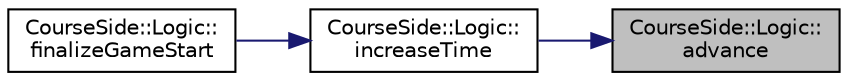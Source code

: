 digraph "CourseSide::Logic::advance"
{
 // LATEX_PDF_SIZE
  edge [fontname="Helvetica",fontsize="10",labelfontname="Helvetica",labelfontsize="10"];
  node [fontname="Helvetica",fontsize="10",shape=record];
  rankdir="RL";
  Node1 [label="CourseSide::Logic::\ladvance",height=0.2,width=0.4,color="black", fillcolor="grey75", style="filled", fontcolor="black",tooltip="advance handles the movement and removal of buses and passengers. Gets called every timeout by increa..."];
  Node1 -> Node2 [dir="back",color="midnightblue",fontsize="10",style="solid",fontname="Helvetica"];
  Node2 [label="CourseSide::Logic::\lincreaseTime",height=0.2,width=0.4,color="black", fillcolor="white", style="filled",URL="$class_course_side_1_1_logic.html#a2c4feec4eb04717a5df80fa64e4a19cf",tooltip="increaseTime gets called when timer_ timeouts and increases time when game is not over,..."];
  Node2 -> Node3 [dir="back",color="midnightblue",fontsize="10",style="solid",fontname="Helvetica"];
  Node3 [label="CourseSide::Logic::\lfinalizeGameStart",height=0.2,width=0.4,color="black", fillcolor="white", style="filled",URL="$class_course_side_1_1_logic.html#aaf9eb4875f2f9dfa0bd53c3dc11b7677",tooltip="finalizeGameStart calls to add buses, stops and passengers, calls cityif_ to start the game and start..."];
}

